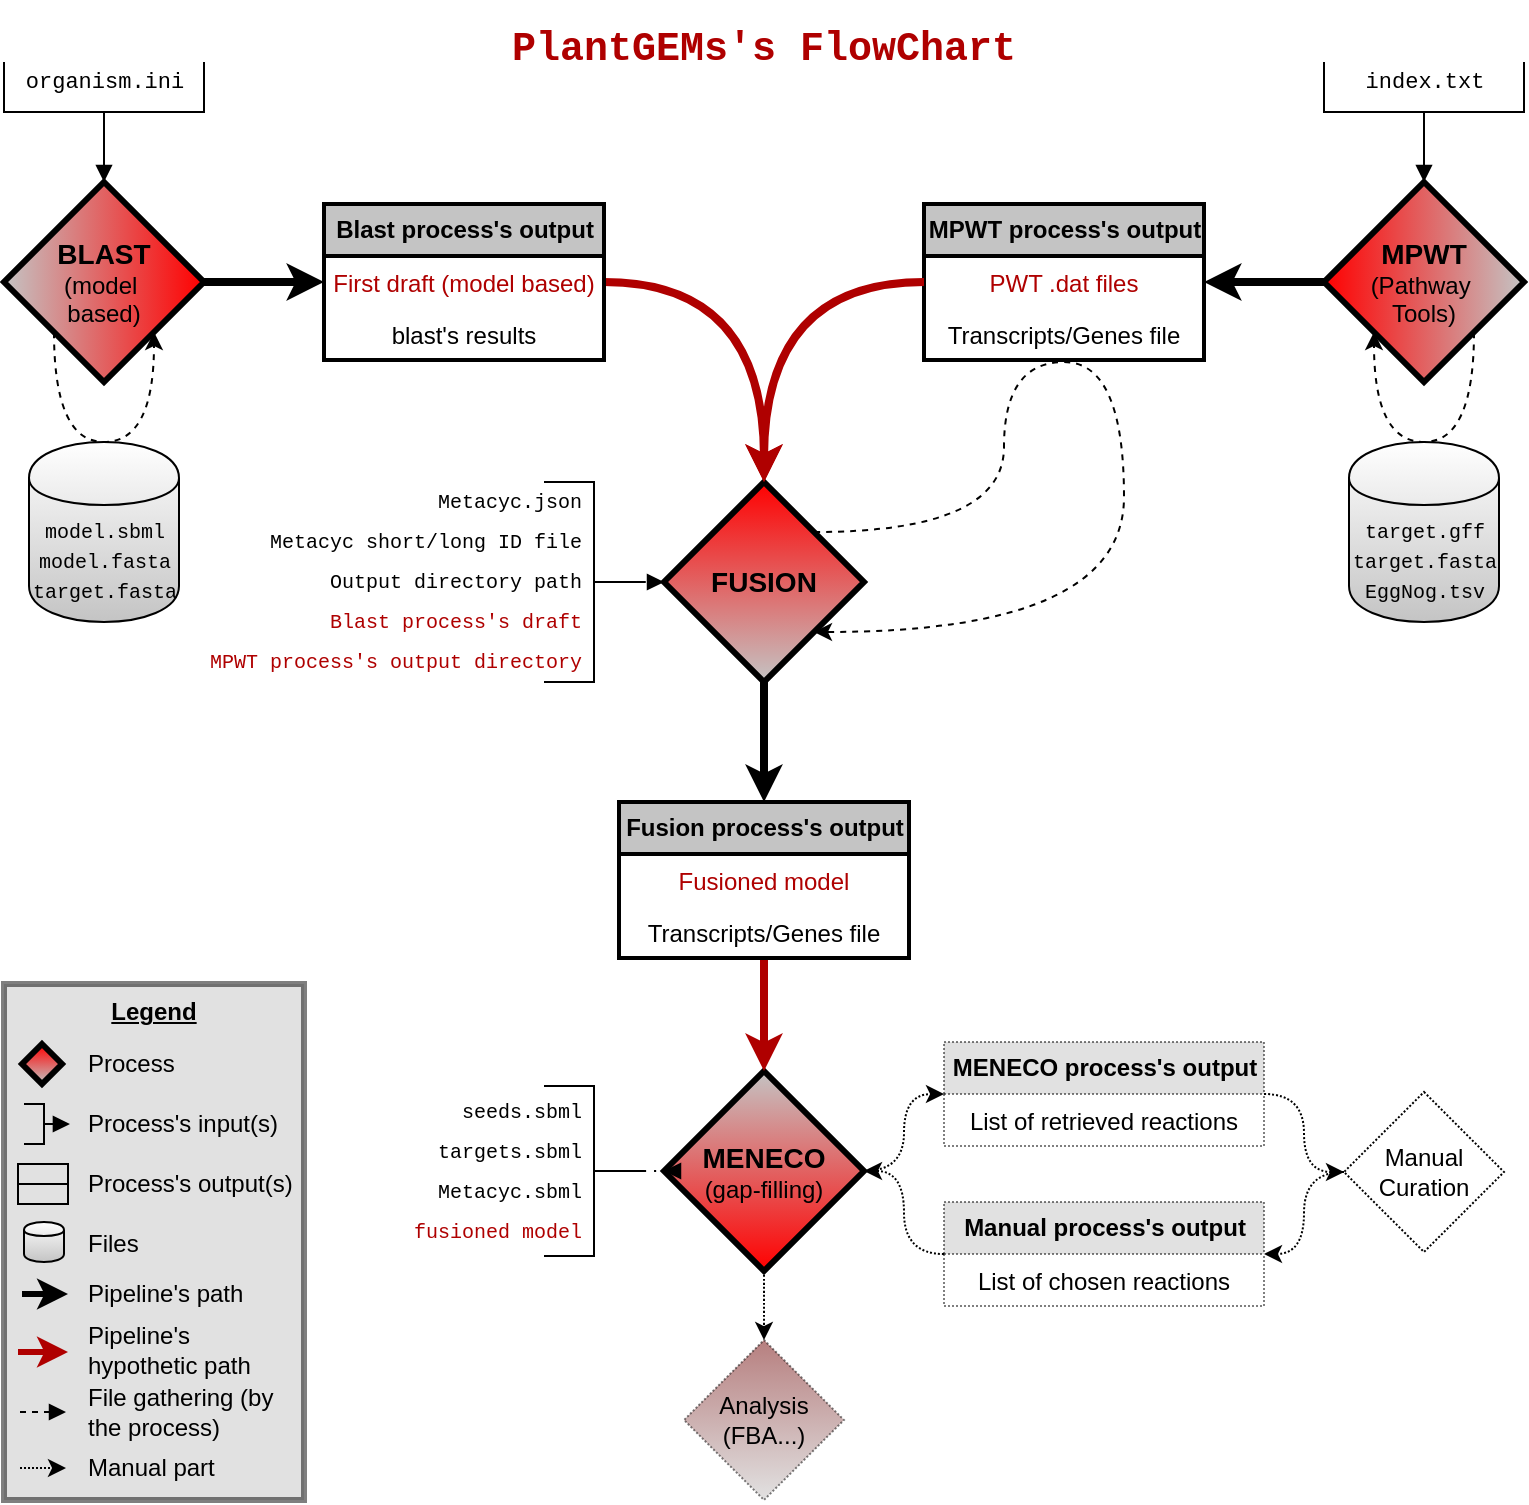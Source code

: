 <mxfile version="13.6.2" type="github">
  <diagram id="o0smKaDgvFKERGBBpBr-" name="Page-1">
    <mxGraphModel dx="1718" dy="936" grid="1" gridSize="10" guides="1" tooltips="1" connect="1" arrows="1" fold="1" page="1" pageScale="1" pageWidth="827" pageHeight="1169" math="0" shadow="0">
      <root>
        <mxCell id="0" />
        <mxCell id="1" parent="0" />
        <mxCell id="174" value="&lt;font color=&quot;#000000&quot;&gt;&lt;b&gt;&lt;u&gt;Legend&lt;br&gt;&lt;br&gt;&lt;/u&gt;&lt;/b&gt;&lt;br&gt;&lt;br&gt;&lt;br&gt;&lt;br&gt;&lt;br&gt;&lt;br&gt;&lt;br&gt;&lt;br&gt;&lt;br&gt;&lt;br&gt;&lt;/font&gt;&lt;div style=&quot;text-align: left&quot;&gt;&lt;font color=&quot;#000000&quot;&gt;&lt;br&gt;&lt;/font&gt;&lt;/div&gt;&lt;div style=&quot;text-align: left&quot;&gt;&lt;font color=&quot;#000000&quot;&gt;&lt;br&gt;&lt;/font&gt;&lt;/div&gt;&lt;div style=&quot;text-align: left&quot;&gt;&lt;font color=&quot;#000000&quot;&gt;&lt;br&gt;&lt;/font&gt;&lt;/div&gt;&lt;div style=&quot;text-align: left&quot;&gt;&lt;font color=&quot;#000000&quot;&gt;&lt;br&gt;&lt;/font&gt;&lt;/div&gt;&lt;div style=&quot;text-align: left&quot;&gt;&lt;br&gt;&lt;/div&gt;" style="rounded=0;whiteSpace=wrap;html=1;labelBackgroundColor=none;strokeWidth=3;fontColor=#FFFFFF;align=center;shadow=0;opacity=50;gradientDirection=north;fillColor=#C4C4C4;" parent="1" vertex="1">
          <mxGeometry x="40" y="502" width="150" height="258" as="geometry" />
        </mxCell>
        <mxCell id="4" style="edgeStyle=orthogonalEdgeStyle;rounded=0;orthogonalLoop=1;jettySize=auto;html=1;entryX=0;entryY=0.5;entryDx=0;entryDy=0;strokeWidth=4;" parent="1" source="HzG04TnZoqRZdCO0ONwn-1" edge="1">
          <mxGeometry relative="1" as="geometry">
            <mxPoint x="200" y="151" as="targetPoint" />
          </mxGeometry>
        </mxCell>
        <mxCell id="51" style="edgeStyle=orthogonalEdgeStyle;curved=1;orthogonalLoop=1;jettySize=auto;html=1;dashed=1;exitX=0;exitY=1;exitDx=0;exitDy=0;entryX=1;entryY=1;entryDx=0;entryDy=0;" parent="1" source="HzG04TnZoqRZdCO0ONwn-1" target="HzG04TnZoqRZdCO0ONwn-1" edge="1">
          <mxGeometry relative="1" as="geometry">
            <mxPoint x="160" y="231" as="targetPoint" />
            <Array as="points">
              <mxPoint x="65" y="231" />
              <mxPoint x="115" y="231" />
            </Array>
          </mxGeometry>
        </mxCell>
        <mxCell id="HzG04TnZoqRZdCO0ONwn-1" value="&lt;b&gt;&lt;font style=&quot;font-size: 14px&quot;&gt;BLAST&lt;/font&gt;&lt;/b&gt;&lt;br&gt;&lt;font style=&quot;font-size: 12px&quot;&gt;(model&amp;nbsp;&lt;br&gt;based)&lt;/font&gt;" style="rhombus;labelBorderColor=none;labelBackgroundColor=none;whiteSpace=wrap;html=1;strokeWidth=3;gradientDirection=west;gradientColor=#C4C4C4;fillColor=#FF0000;" parent="1" vertex="1">
          <mxGeometry x="40" y="101" width="100" height="100" as="geometry" />
        </mxCell>
        <mxCell id="92" style="edgeStyle=orthogonalEdgeStyle;curved=1;orthogonalLoop=1;jettySize=auto;html=1;entryX=1;entryY=0.5;entryDx=0;entryDy=0;startArrow=none;startFill=0;fontColor=#6F0000;strokeWidth=4;" parent="1" source="HzG04TnZoqRZdCO0ONwn-3" target="89" edge="1">
          <mxGeometry relative="1" as="geometry" />
        </mxCell>
        <mxCell id="HzG04TnZoqRZdCO0ONwn-3" value="&lt;b&gt;&lt;font style=&quot;font-size: 14px&quot;&gt;MPWT&lt;/font&gt;&lt;/b&gt;&lt;br&gt;(Pathway&amp;nbsp;&lt;br&gt;Tools)" style="rhombus;whiteSpace=wrap;html=1;strokeWidth=3;gradientDirection=east;fillColor=#FF0000;gradientColor=#C4C4C4;" parent="1" vertex="1">
          <mxGeometry x="700" y="101" width="100" height="100" as="geometry" />
        </mxCell>
        <mxCell id="128" style="edgeStyle=orthogonalEdgeStyle;curved=1;orthogonalLoop=1;jettySize=auto;html=1;entryX=0.5;entryY=0;entryDx=0;entryDy=0;startArrow=none;startFill=0;fontColor=#6F0000;strokeWidth=4;" parent="1" source="HzG04TnZoqRZdCO0ONwn-5" target="121" edge="1">
          <mxGeometry relative="1" as="geometry" />
        </mxCell>
        <mxCell id="HzG04TnZoqRZdCO0ONwn-5" value="&lt;b&gt;&lt;font style=&quot;font-size: 14px&quot;&gt;FUSION&lt;/font&gt;&lt;/b&gt;" style="rhombus;whiteSpace=wrap;html=1;strokeWidth=3;fillColor=#FF0000;gradientColor=#C4C4C4;" parent="1" vertex="1">
          <mxGeometry x="370" y="251" width="100" height="100" as="geometry" />
        </mxCell>
        <mxCell id="144" style="edgeStyle=orthogonalEdgeStyle;curved=1;orthogonalLoop=1;jettySize=auto;html=1;exitX=0.5;exitY=1;exitDx=0;exitDy=0;startArrow=none;startFill=0;fontColor=#FFFFFF;dashed=1;dashPattern=1 1;entryX=0.5;entryY=0;entryDx=0;entryDy=0;" parent="1" source="HzG04TnZoqRZdCO0ONwn-9" target="45" edge="1">
          <mxGeometry relative="1" as="geometry">
            <mxPoint x="420" y="681" as="targetPoint" />
          </mxGeometry>
        </mxCell>
        <mxCell id="145" style="edgeStyle=orthogonalEdgeStyle;curved=1;orthogonalLoop=1;jettySize=auto;html=1;entryX=0;entryY=0.5;entryDx=0;entryDy=0;startArrow=none;startFill=0;fontColor=#FFFFFF;dashed=1;dashPattern=1 1;" parent="1" source="HzG04TnZoqRZdCO0ONwn-9" target="133" edge="1">
          <mxGeometry relative="1" as="geometry" />
        </mxCell>
        <mxCell id="HzG04TnZoqRZdCO0ONwn-9" value="&lt;b&gt;&lt;font style=&quot;font-size: 14px&quot;&gt;MENECO&lt;/font&gt;&lt;/b&gt;&lt;br&gt;(gap-filling)" style="rhombus;whiteSpace=wrap;html=1;rounded=0;strokeWidth=3;gradientDirection=north;gradientColor=#C4C4C4;fillColor=#FF0000;" parent="1" vertex="1">
          <mxGeometry x="370" y="545.5" width="100" height="100" as="geometry" />
        </mxCell>
        <mxCell id="151" style="edgeStyle=orthogonalEdgeStyle;curved=1;orthogonalLoop=1;jettySize=auto;html=1;exitX=0;exitY=0.5;exitDx=0;exitDy=0;entryX=1;entryY=0.5;entryDx=0;entryDy=0;startArrow=none;startFill=0;fontColor=#FFFFFF;dashed=1;dashPattern=1 1;" parent="1" source="HzG04TnZoqRZdCO0ONwn-11" target="147" edge="1">
          <mxGeometry relative="1" as="geometry" />
        </mxCell>
        <mxCell id="HzG04TnZoqRZdCO0ONwn-11" value="Manual Curation" style="rhombus;whiteSpace=wrap;html=1;gradientColor=none;fillColor=none;dashed=1;dashPattern=1 1;" parent="1" vertex="1">
          <mxGeometry x="710" y="556" width="80" height="80" as="geometry" />
        </mxCell>
        <mxCell id="154" style="edgeStyle=orthogonalEdgeStyle;curved=1;orthogonalLoop=1;jettySize=auto;html=1;exitX=0;exitY=0.5;exitDx=0;exitDy=0;exitPerimeter=0;entryX=0;entryY=0.5;entryDx=0;entryDy=0;dashed=1;dashPattern=1 4;startArrow=none;startFill=0;endArrow=block;endFill=1;fontColor=#FFFFFF;" parent="1" source="HzG04TnZoqRZdCO0ONwn-13" target="HzG04TnZoqRZdCO0ONwn-5" edge="1">
          <mxGeometry relative="1" as="geometry" />
        </mxCell>
        <mxCell id="HzG04TnZoqRZdCO0ONwn-13" value="" style="strokeWidth=1;html=1;shape=mxgraph.flowchart.annotation_2;align=left;labelPosition=right;pointerEvents=1;direction=west;" parent="1" vertex="1">
          <mxGeometry x="310" y="251" width="50" height="100" as="geometry" />
        </mxCell>
        <mxCell id="156" style="edgeStyle=orthogonalEdgeStyle;curved=1;orthogonalLoop=1;jettySize=auto;html=1;exitX=0;exitY=0.5;exitDx=0;exitDy=0;exitPerimeter=0;dashed=1;dashPattern=1 4;startArrow=none;startFill=0;endArrow=block;endFill=1;fontColor=#FFFFFF;" parent="1" source="HzG04TnZoqRZdCO0ONwn-15" target="HzG04TnZoqRZdCO0ONwn-3" edge="1">
          <mxGeometry relative="1" as="geometry" />
        </mxCell>
        <mxCell id="HzG04TnZoqRZdCO0ONwn-15" value="" style="strokeWidth=1;html=1;shape=mxgraph.flowchart.annotation_2;align=left;labelPosition=right;pointerEvents=1;direction=north;" parent="1" vertex="1">
          <mxGeometry x="700" y="41" width="100" height="50" as="geometry" />
        </mxCell>
        <mxCell id="155" style="edgeStyle=orthogonalEdgeStyle;curved=1;orthogonalLoop=1;jettySize=auto;html=1;exitX=0;exitY=0.5;exitDx=0;exitDy=0;exitPerimeter=0;dashed=1;dashPattern=1 4;startArrow=none;startFill=0;endArrow=block;endFill=1;fontColor=#FFFFFF;" parent="1" source="18" target="HzG04TnZoqRZdCO0ONwn-1" edge="1">
          <mxGeometry relative="1" as="geometry" />
        </mxCell>
        <mxCell id="18" value="" style="strokeWidth=1;html=1;shape=mxgraph.flowchart.annotation_2;align=left;labelPosition=right;pointerEvents=1;direction=north;" parent="1" vertex="1">
          <mxGeometry x="40" y="41" width="100" height="50" as="geometry" />
        </mxCell>
        <mxCell id="82" style="edgeStyle=orthogonalEdgeStyle;curved=1;orthogonalLoop=1;jettySize=auto;html=1;entryX=0.5;entryY=0;entryDx=0;entryDy=0;startArrow=none;startFill=0;fillColor=#a20025;strokeWidth=4;fontColor=#AF0000;strokeColor=#AF0000;" parent="1" source="78" target="HzG04TnZoqRZdCO0ONwn-5" edge="1">
          <mxGeometry relative="1" as="geometry" />
        </mxCell>
        <mxCell id="78" value="&lt;b&gt;Blast process&#39;s output&lt;/b&gt;" style="swimlane;fontStyle=0;childLayout=stackLayout;horizontal=1;startSize=26;horizontalStack=0;resizeParent=1;resizeParentMax=0;resizeLast=0;collapsible=1;marginBottom=0;labelBackgroundColor=none;fontColor=#000000;align=center;html=1;fillColor=#C4C4C4;strokeWidth=2;" parent="1" vertex="1">
          <mxGeometry x="200" y="112" width="140" height="78" as="geometry" />
        </mxCell>
        <mxCell id="79" value="First draft (model based)" style="text;strokeColor=none;fillColor=none;align=center;verticalAlign=top;spacingLeft=4;spacingRight=4;overflow=hidden;rotatable=0;points=[[0,0.5],[1,0.5]];portConstraint=eastwest;fontColor=#AF0000;" parent="78" vertex="1">
          <mxGeometry y="26" width="140" height="26" as="geometry" />
        </mxCell>
        <mxCell id="80" value="blast&#39;s results" style="text;strokeColor=none;fillColor=none;align=center;verticalAlign=top;spacingLeft=4;spacingRight=4;overflow=hidden;rotatable=0;points=[[0,0.5],[1,0.5]];portConstraint=eastwest;" parent="78" vertex="1">
          <mxGeometry y="52" width="140" height="26" as="geometry" />
        </mxCell>
        <mxCell id="88" value="&lt;b&gt;MPWT process&#39;s output&lt;/b&gt;" style="swimlane;fontStyle=0;childLayout=stackLayout;horizontal=1;startSize=26;horizontalStack=0;resizeParent=1;resizeParentMax=0;resizeLast=0;collapsible=1;marginBottom=0;labelBackgroundColor=none;fontColor=#000000;align=center;html=1;fillColor=#C4C4C4;strokeWidth=2;" parent="1" vertex="1">
          <mxGeometry x="500" y="112" width="140" height="78" as="geometry" />
        </mxCell>
        <mxCell id="89" value="PWT .dat files" style="text;strokeColor=none;fillColor=none;align=center;verticalAlign=top;spacingLeft=4;spacingRight=4;overflow=hidden;rotatable=0;points=[[0,0.5],[1,0.5]];portConstraint=eastwest;fontColor=#AF0000;" parent="88" vertex="1">
          <mxGeometry y="26" width="140" height="26" as="geometry" />
        </mxCell>
        <mxCell id="90" value="Transcripts/Genes file" style="text;strokeColor=none;fillColor=none;align=center;verticalAlign=top;spacingLeft=4;spacingRight=4;overflow=hidden;rotatable=0;points=[[0,0.5],[1,0.5]];portConstraint=eastwest;" parent="88" vertex="1">
          <mxGeometry y="52" width="140" height="26" as="geometry" />
        </mxCell>
        <mxCell id="129" style="edgeStyle=orthogonalEdgeStyle;curved=1;orthogonalLoop=1;jettySize=auto;html=1;entryX=0.5;entryY=0;entryDx=0;entryDy=0;startArrow=none;startFill=0;fillColor=#a20025;strokeWidth=4;fontColor=#AF0000;strokeColor=#AF0000;" parent="1" source="121" target="HzG04TnZoqRZdCO0ONwn-9" edge="1">
          <mxGeometry relative="1" as="geometry" />
        </mxCell>
        <mxCell id="45" value="Analysis&lt;br&gt;(FBA...)" style="rhombus;whiteSpace=wrap;html=1;align=center;dashed=1;dashPattern=1 1;fillColor=#C4C4C4;gradientColor=#6F0000;opacity=50;gradientDirection=north;" parent="1" vertex="1">
          <mxGeometry x="380" y="680" width="80" height="80" as="geometry" />
        </mxCell>
        <mxCell id="49" value="organism.ini" style="text;html=1;align=center;verticalAlign=middle;resizable=0;points=[];autosize=1;fontFamily=Courier New;fontSize=11;" parent="1" vertex="1">
          <mxGeometry x="45" y="41" width="90" height="20" as="geometry" />
        </mxCell>
        <mxCell id="50" value="&lt;font face=&quot;Courier New&quot; style=&quot;font-size: 10px&quot;&gt;model.sbml&lt;br&gt;model.fasta&lt;br&gt;target.fasta&lt;/font&gt;" style="shape=cylinder;html=1;boundedLbl=1;backgroundOutline=1;align=center;labelBackgroundColor=none;labelBorderColor=none;whiteSpace=wrap;fillColor=#C4C4C4;gradientColor=#ffffff;gradientDirection=north;" parent="1" vertex="1">
          <mxGeometry x="52.5" y="231" width="75" height="90" as="geometry" />
        </mxCell>
        <mxCell id="53" value="index.txt" style="text;html=1;align=center;verticalAlign=middle;resizable=0;points=[];autosize=1;fontFamily=Courier New;fontSize=11;" parent="1" vertex="1">
          <mxGeometry x="715" y="41" width="70" height="20" as="geometry" />
        </mxCell>
        <mxCell id="63" style="edgeStyle=orthogonalEdgeStyle;curved=1;orthogonalLoop=1;jettySize=auto;html=1;entryX=1;entryY=1;entryDx=0;entryDy=0;dashed=1;startArrow=none;startFill=0;fontColor=#000000;exitX=1;exitY=0;exitDx=0;exitDy=0;" parent="1" source="HzG04TnZoqRZdCO0ONwn-5" target="HzG04TnZoqRZdCO0ONwn-5" edge="1">
          <mxGeometry relative="1" as="geometry">
            <mxPoint x="460" y="321" as="sourcePoint" />
            <Array as="points">
              <mxPoint x="540" y="276" />
              <mxPoint x="540" y="191" />
              <mxPoint x="600" y="191" />
              <mxPoint x="600" y="326" />
            </Array>
          </mxGeometry>
        </mxCell>
        <mxCell id="64" value="&lt;font face=&quot;Courier New&quot; style=&quot;font-size: 10px&quot;&gt;target.gff&lt;br&gt;target.fasta&lt;br&gt;EggNog.tsv&lt;/font&gt;" style="shape=cylinder;html=1;boundedLbl=1;backgroundOutline=1;align=center;labelBackgroundColor=none;labelBorderColor=none;whiteSpace=wrap;fillColor=#C4C4C4;gradientColor=#ffffff;gradientDirection=north;" parent="1" vertex="1">
          <mxGeometry x="712.5" y="231" width="75" height="90" as="geometry" />
        </mxCell>
        <mxCell id="66" style="edgeStyle=orthogonalEdgeStyle;curved=1;orthogonalLoop=1;jettySize=auto;html=1;exitX=1;exitY=1;exitDx=0;exitDy=0;entryX=0;entryY=1;entryDx=0;entryDy=0;dashed=1;startArrow=none;startFill=0;fontColor=#000000;" parent="1" source="HzG04TnZoqRZdCO0ONwn-3" target="HzG04TnZoqRZdCO0ONwn-3" edge="1">
          <mxGeometry relative="1" as="geometry">
            <Array as="points">
              <mxPoint x="775" y="231" />
              <mxPoint x="725" y="231" />
            </Array>
          </mxGeometry>
        </mxCell>
        <mxCell id="93" value="Metacyc short/long ID file" style="text;html=1;align=right;verticalAlign=middle;resizable=0;points=[];autosize=1;fontFamily=Courier New;fontSize=10;" parent="1" vertex="1">
          <mxGeometry x="160" y="271" width="170" height="20" as="geometry" />
        </mxCell>
        <mxCell id="94" value="Metacyc.json" style="text;html=1;align=right;verticalAlign=middle;resizable=0;points=[];autosize=1;fontFamily=Courier New;fontSize=10;fontStyle=0" parent="1" vertex="1">
          <mxGeometry x="240" y="251" width="90" height="20" as="geometry" />
        </mxCell>
        <mxCell id="97" value="MPWT process&#39;s output directory" style="text;html=1;align=right;verticalAlign=middle;resizable=0;points=[];autosize=1;fontFamily=Courier New;fontSize=10;fontColor=#AF0000;" parent="1" vertex="1">
          <mxGeometry x="130" y="331" width="200" height="20" as="geometry" />
        </mxCell>
        <mxCell id="101" style="edgeStyle=orthogonalEdgeStyle;curved=1;orthogonalLoop=1;jettySize=auto;html=1;exitX=0;exitY=0.5;exitDx=0;exitDy=0;entryX=0.5;entryY=0;entryDx=0;entryDy=0;startArrow=none;startFill=0;fontColor=#6F0000;fillColor=#a20025;strokeWidth=4;strokeColor=#AF0000;" parent="1" source="89" target="HzG04TnZoqRZdCO0ONwn-5" edge="1">
          <mxGeometry relative="1" as="geometry" />
        </mxCell>
        <mxCell id="102" value="Blast process&#39;s draft" style="text;html=1;align=right;verticalAlign=middle;resizable=0;points=[];autosize=1;fontFamily=Courier New;fontSize=10;fontColor=#AF0000;" parent="1" vertex="1">
          <mxGeometry x="190" y="311" width="140" height="20" as="geometry" />
        </mxCell>
        <mxCell id="104" value="Output directory path" style="text;html=1;align=right;verticalAlign=middle;resizable=0;points=[];autosize=1;fontFamily=Courier New;fontSize=10;" parent="1" vertex="1">
          <mxGeometry x="190" y="291" width="140" height="20" as="geometry" />
        </mxCell>
        <mxCell id="161" style="edgeStyle=orthogonalEdgeStyle;curved=1;orthogonalLoop=1;jettySize=auto;html=1;dashed=1;dashPattern=1 4;startArrow=none;startFill=0;endArrow=block;endFill=1;strokeWidth=1;fontColor=#FFFFFF;" parent="1" source="114" edge="1">
          <mxGeometry relative="1" as="geometry">
            <mxPoint x="370" y="595.5" as="targetPoint" />
          </mxGeometry>
        </mxCell>
        <mxCell id="114" value="" style="strokeWidth=1;html=1;shape=mxgraph.flowchart.annotation_2;align=left;labelPosition=right;pointerEvents=1;direction=west;" parent="1" vertex="1">
          <mxGeometry x="310" y="553" width="50" height="85" as="geometry" />
        </mxCell>
        <mxCell id="116" value="seeds.sbml" style="text;html=1;align=right;verticalAlign=middle;resizable=0;points=[];autosize=1;fontFamily=Courier New;fontSize=10;" parent="1" vertex="1">
          <mxGeometry x="250" y="556" width="80" height="20" as="geometry" />
        </mxCell>
        <mxCell id="118" value="targets.sbml" style="text;html=1;align=right;verticalAlign=middle;resizable=0;points=[];autosize=1;fontFamily=Courier New;fontSize=10;" parent="1" vertex="1">
          <mxGeometry x="240" y="576" width="90" height="20" as="geometry" />
        </mxCell>
        <mxCell id="131" value="fusioned model" style="text;html=1;align=right;verticalAlign=middle;resizable=0;points=[];autosize=1;fontFamily=Courier New;fontSize=10;fontColor=#AF0000;" parent="1" vertex="1">
          <mxGeometry x="230" y="616" width="100" height="20" as="geometry" />
        </mxCell>
        <mxCell id="132" value="Metacyc.sbml" style="text;html=1;align=right;verticalAlign=middle;resizable=0;points=[];autosize=1;fontFamily=Courier New;fontSize=10;" parent="1" vertex="1">
          <mxGeometry x="240" y="596" width="90" height="20" as="geometry" />
        </mxCell>
        <mxCell id="146" style="edgeStyle=orthogonalEdgeStyle;curved=1;orthogonalLoop=1;jettySize=auto;html=1;entryX=0;entryY=0.5;entryDx=0;entryDy=0;startArrow=none;startFill=0;fontColor=#FFFFFF;dashed=1;dashPattern=1 1;" parent="1" source="133" target="HzG04TnZoqRZdCO0ONwn-11" edge="1">
          <mxGeometry relative="1" as="geometry" />
        </mxCell>
        <mxCell id="133" value="&lt;b&gt;MENECO process&#39;s output&lt;/b&gt;" style="swimlane;fontStyle=0;childLayout=stackLayout;horizontal=1;startSize=26;horizontalStack=0;resizeParent=1;resizeParentMax=0;resizeLast=0;collapsible=1;marginBottom=0;labelBackgroundColor=none;fontColor=#000000;align=center;html=1;dashed=1;dashPattern=1 1;fillColor=#C4C4C4;opacity=50;" parent="1" vertex="1">
          <mxGeometry x="510" y="531" width="160" height="52" as="geometry" />
        </mxCell>
        <mxCell id="134" value="List of retrieved reactions" style="text;strokeColor=none;fillColor=none;align=center;verticalAlign=top;spacingLeft=4;spacingRight=4;overflow=hidden;rotatable=0;points=[[0,0.5],[1,0.5]];portConstraint=eastwest;dashed=1;dashPattern=1 1;" parent="133" vertex="1">
          <mxGeometry y="26" width="160" height="26" as="geometry" />
        </mxCell>
        <mxCell id="152" style="edgeStyle=orthogonalEdgeStyle;curved=1;orthogonalLoop=1;jettySize=auto;html=1;startArrow=none;startFill=0;fontColor=#FFFFFF;dashed=1;dashPattern=1 1;" parent="1" source="147" target="HzG04TnZoqRZdCO0ONwn-9" edge="1">
          <mxGeometry relative="1" as="geometry" />
        </mxCell>
        <mxCell id="147" value="&lt;font&gt;&lt;b&gt;Manual process&#39;s output&lt;/b&gt;&lt;/font&gt;" style="swimlane;fontStyle=0;childLayout=stackLayout;horizontal=1;startSize=26;horizontalStack=0;resizeParent=1;resizeParentMax=0;resizeLast=0;collapsible=1;marginBottom=0;labelBackgroundColor=none;align=center;html=1;dashed=1;dashPattern=1 1;fillColor=#C4C4C4;opacity=50;" parent="1" vertex="1">
          <mxGeometry x="510" y="611" width="160" height="52" as="geometry" />
        </mxCell>
        <mxCell id="148" value="List of chosen reactions" style="text;strokeColor=none;fillColor=none;align=center;verticalAlign=top;spacingLeft=4;spacingRight=4;overflow=hidden;rotatable=0;points=[[0,0.5],[1,0.5]];portConstraint=eastwest;dashed=1;dashPattern=1 1;" parent="147" vertex="1">
          <mxGeometry y="26" width="160" height="26" as="geometry" />
        </mxCell>
        <mxCell id="121" value="&lt;b&gt;Fusion process&#39;s output&lt;/b&gt;" style="swimlane;fontStyle=0;childLayout=stackLayout;horizontal=1;startSize=26;horizontalStack=0;resizeParent=1;resizeParentMax=0;resizeLast=0;collapsible=1;marginBottom=0;labelBackgroundColor=none;fontColor=#000000;align=center;html=1;fillColor=#C4C4C4;strokeWidth=2;" parent="1" vertex="1">
          <mxGeometry x="347.5" y="411" width="145" height="78" as="geometry">
            <mxRectangle x="347.5" y="400" width="170" height="26" as="alternateBounds" />
          </mxGeometry>
        </mxCell>
        <mxCell id="122" value="Fusioned model" style="text;strokeColor=none;fillColor=none;align=center;verticalAlign=top;spacingLeft=4;spacingRight=4;overflow=hidden;rotatable=0;points=[[0,0.5],[1,0.5]];portConstraint=eastwest;fontColor=#AF0000;" parent="121" vertex="1">
          <mxGeometry y="26" width="145" height="26" as="geometry" />
        </mxCell>
        <mxCell id="123" value="Transcripts/Genes file" style="text;strokeColor=none;fillColor=none;align=center;verticalAlign=top;spacingLeft=4;spacingRight=4;overflow=hidden;rotatable=0;points=[[0,0.5],[1,0.5]];portConstraint=eastwest;" parent="121" vertex="1">
          <mxGeometry y="52" width="145" height="26" as="geometry" />
        </mxCell>
        <mxCell id="Vkf1T2SDoQyvlZjhjXE6-194" style="edgeStyle=orthogonalEdgeStyle;rounded=0;orthogonalLoop=1;jettySize=auto;html=1;exitX=0;exitY=0.5;exitDx=0;exitDy=0;exitPerimeter=0;startArrow=none;startFill=0;endArrow=block;endFill=1;strokeColor=#000000;strokeWidth=1;fontFamily=Courier New;fontSize=10;fontColor=#000000;entryX=-0.064;entryY=0.5;entryDx=0;entryDy=0;entryPerimeter=0;" edge="1" parent="1" source="40" target="41">
          <mxGeometry relative="1" as="geometry" />
        </mxCell>
        <mxCell id="40" value="" style="strokeWidth=1;html=1;shape=mxgraph.flowchart.annotation_2;align=left;labelPosition=right;pointerEvents=1;direction=west;" parent="1" vertex="1">
          <mxGeometry x="50" y="562" width="20" height="20" as="geometry" />
        </mxCell>
        <mxCell id="41" value="Process&#39;s input(s)" style="text;html=1;align=left;verticalAlign=middle;resizable=0;points=[];autosize=1;" parent="1" vertex="1">
          <mxGeometry x="80" y="562" width="110" height="20" as="geometry" />
        </mxCell>
        <mxCell id="110" value="Process&#39;s output(s)" style="text;html=1;align=left;verticalAlign=middle;resizable=0;points=[];autosize=1;" parent="1" vertex="1">
          <mxGeometry x="79.5" y="592" width="120" height="20" as="geometry" />
        </mxCell>
        <mxCell id="42" value="" style="rhombus;whiteSpace=wrap;html=1;strokeWidth=3;fillColor=#FF0000;gradientColor=#C4C4C4;" parent="1" vertex="1">
          <mxGeometry x="49" y="532" width="20" height="20" as="geometry" />
        </mxCell>
        <mxCell id="43" value="Process" style="text;html=1;align=left;verticalAlign=middle;resizable=0;points=[];autosize=1;" parent="1" vertex="1">
          <mxGeometry x="80" y="532" width="60" height="20" as="geometry" />
        </mxCell>
        <mxCell id="68" value="" style="shape=cylinder;whiteSpace=wrap;html=1;boundedLbl=1;backgroundOutline=1;labelBackgroundColor=none;fontColor=#000000;align=left;gradientColor=#ffffff;fillColor=#C4C4C4;gradientDirection=north;" parent="1" vertex="1">
          <mxGeometry x="50" y="621" width="20" height="20" as="geometry" />
        </mxCell>
        <mxCell id="69" value="Files" style="text;html=1;align=left;verticalAlign=middle;resizable=0;points=[];autosize=1;" parent="1" vertex="1">
          <mxGeometry x="80" y="622" width="40" height="20" as="geometry" />
        </mxCell>
        <mxCell id="175" value="" style="endArrow=block;dashed=1;html=1;strokeWidth=1;fontColor=#FFFFFF;strokeColor=#000000;startArrow=none;startFill=0;endFill=1;" parent="1" edge="1">
          <mxGeometry width="50" height="50" relative="1" as="geometry">
            <mxPoint x="48" y="716" as="sourcePoint" />
            <mxPoint x="71" y="716" as="targetPoint" />
          </mxGeometry>
        </mxCell>
        <mxCell id="176" value="File gathering (by &lt;br&gt;the process)" style="text;html=1;align=left;verticalAlign=middle;resizable=0;points=[];autosize=1;" parent="1" vertex="1">
          <mxGeometry x="80" y="701" width="110" height="30" as="geometry" />
        </mxCell>
        <mxCell id="182" value="Manual part" style="text;html=1;align=left;verticalAlign=middle;resizable=0;points=[];autosize=1;" parent="1" vertex="1">
          <mxGeometry x="80" y="734" width="80" height="20" as="geometry" />
        </mxCell>
        <mxCell id="Sfim3CNybV5Oh7NOtj0S-184" value="&lt;h1&gt;PlantGEMs&#39;s FlowChart&lt;/h1&gt;" style="text;html=1;strokeColor=none;fillColor=none;spacing=5;spacingTop=-20;whiteSpace=wrap;overflow=hidden;rounded=0;labelBackgroundColor=none;fontFamily=Courier New;fontSize=10;fontColor=#AF0000;opacity=50;align=center;" parent="1" vertex="1">
          <mxGeometry x="180" y="20" width="480" height="30" as="geometry" />
        </mxCell>
        <mxCell id="Vkf1T2SDoQyvlZjhjXE6-183" value="" style="endArrow=classic;html=1;strokeWidth=3;fontColor=#FFFFFF;strokeColor=#000000;startArrow=none;startFill=0;endFill=1;" edge="1" parent="1">
          <mxGeometry width="50" height="50" relative="1" as="geometry">
            <mxPoint x="49" y="657" as="sourcePoint" />
            <mxPoint x="72.0" y="657" as="targetPoint" />
          </mxGeometry>
        </mxCell>
        <mxCell id="Vkf1T2SDoQyvlZjhjXE6-184" value="Pipeline&#39;s path" style="text;html=1;align=left;verticalAlign=middle;resizable=0;points=[];autosize=1;" vertex="1" parent="1">
          <mxGeometry x="80" y="647" width="90" height="20" as="geometry" />
        </mxCell>
        <mxCell id="Vkf1T2SDoQyvlZjhjXE6-185" value="Pipeline&#39;s&lt;br&gt;hypothetic path" style="text;html=1;align=left;verticalAlign=middle;resizable=0;points=[];autosize=1;" vertex="1" parent="1">
          <mxGeometry x="80" y="670" width="100" height="30" as="geometry" />
        </mxCell>
        <mxCell id="Vkf1T2SDoQyvlZjhjXE6-186" value="" style="endArrow=classic;html=1;strokeWidth=3;fontColor=#FFFFFF;endFill=1;strokeColor=#AF0000;" edge="1" parent="1">
          <mxGeometry width="50" height="50" relative="1" as="geometry">
            <mxPoint x="47.0" y="686" as="sourcePoint" />
            <mxPoint x="72.0" y="686" as="targetPoint" />
            <Array as="points">
              <mxPoint x="62" y="686" />
            </Array>
          </mxGeometry>
        </mxCell>
        <mxCell id="Vkf1T2SDoQyvlZjhjXE6-187" value="" style="endArrow=classic;dashed=1;html=1;strokeWidth=1;fontColor=#FFFFFF;strokeColor=#000000;startArrow=none;startFill=0;endFill=1;dashPattern=1 1;" edge="1" parent="1">
          <mxGeometry width="50" height="50" relative="1" as="geometry">
            <mxPoint x="48" y="744" as="sourcePoint" />
            <mxPoint x="71.0" y="744" as="targetPoint" />
          </mxGeometry>
        </mxCell>
        <mxCell id="106" value="" style="swimlane;fontStyle=0;childLayout=stackLayout;horizontal=1;startSize=10;fillColor=none;horizontalStack=0;resizeParent=1;resizeParentMax=0;resizeLast=0;collapsible=1;marginBottom=0;labelBackgroundColor=none;fontColor=#6F0000;align=left;html=1;" parent="1" vertex="1">
          <mxGeometry x="47" y="592" width="25" height="20" as="geometry" />
        </mxCell>
      </root>
    </mxGraphModel>
  </diagram>
</mxfile>
